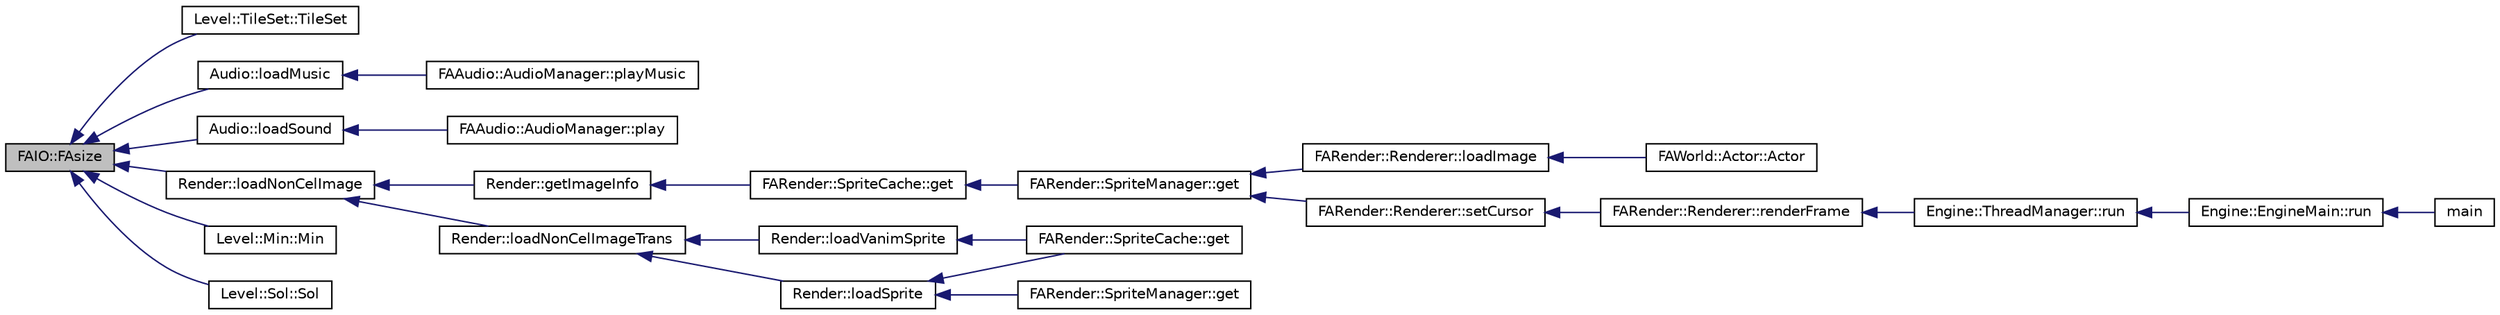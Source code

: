 digraph G
{
  edge [fontname="Helvetica",fontsize="10",labelfontname="Helvetica",labelfontsize="10"];
  node [fontname="Helvetica",fontsize="10",shape=record];
  rankdir="LR";
  Node1 [label="FAIO::FAsize",height=0.2,width=0.4,color="black", fillcolor="grey75", style="filled" fontcolor="black"];
  Node1 -> Node2 [dir="back",color="midnightblue",fontsize="10",style="solid",fontname="Helvetica"];
  Node2 [label="Level::TileSet::TileSet",height=0.2,width=0.4,color="black", fillcolor="white", style="filled",URL="$class_level_1_1_tile_set.html#a25885e5e41f2220ddec063dd66615054"];
  Node1 -> Node3 [dir="back",color="midnightblue",fontsize="10",style="solid",fontname="Helvetica"];
  Node3 [label="Audio::loadMusic",height=0.2,width=0.4,color="black", fillcolor="white", style="filled",URL="$namespace_audio.html#aa723124f1d8ab10a57d74aac0df5d5cb"];
  Node3 -> Node4 [dir="back",color="midnightblue",fontsize="10",style="solid",fontname="Helvetica"];
  Node4 [label="FAAudio::AudioManager::playMusic",height=0.2,width=0.4,color="black", fillcolor="white", style="filled",URL="$class_f_a_audio_1_1_audio_manager.html#a9eaf93569374ad7fed5b0229d4e36e8b"];
  Node1 -> Node5 [dir="back",color="midnightblue",fontsize="10",style="solid",fontname="Helvetica"];
  Node5 [label="Audio::loadSound",height=0.2,width=0.4,color="black", fillcolor="white", style="filled",URL="$namespace_audio.html#a640626e3ff91a05bf85051aa564d2be7"];
  Node5 -> Node6 [dir="back",color="midnightblue",fontsize="10",style="solid",fontname="Helvetica"];
  Node6 [label="FAAudio::AudioManager::play",height=0.2,width=0.4,color="black", fillcolor="white", style="filled",URL="$class_f_a_audio_1_1_audio_manager.html#a1c562d006a318f6c682dd80e6a278996"];
  Node1 -> Node7 [dir="back",color="midnightblue",fontsize="10",style="solid",fontname="Helvetica"];
  Node7 [label="Render::loadNonCelImage",height=0.2,width=0.4,color="black", fillcolor="white", style="filled",URL="$namespace_render.html#ac19fcc278cfef53ca0b941ff040fb5d3"];
  Node7 -> Node8 [dir="back",color="midnightblue",fontsize="10",style="solid",fontname="Helvetica"];
  Node8 [label="Render::getImageInfo",height=0.2,width=0.4,color="black", fillcolor="white", style="filled",URL="$namespace_render.html#a04af26977f421431f3a4569af1b877f4"];
  Node8 -> Node9 [dir="back",color="midnightblue",fontsize="10",style="solid",fontname="Helvetica"];
  Node9 [label="FARender::SpriteCache::get",height=0.2,width=0.4,color="black", fillcolor="white", style="filled",URL="$class_f_a_render_1_1_sprite_cache.html#ad480d3c6ae72f0a19439e542bea9356c",tooltip="To be called from the game thread."];
  Node9 -> Node10 [dir="back",color="midnightblue",fontsize="10",style="solid",fontname="Helvetica"];
  Node10 [label="FARender::SpriteManager::get",height=0.2,width=0.4,color="black", fillcolor="white", style="filled",URL="$class_f_a_render_1_1_sprite_manager.html#aea2af871429cd9ac16e419e17ec03da5",tooltip="To be called from the game thread."];
  Node10 -> Node11 [dir="back",color="midnightblue",fontsize="10",style="solid",fontname="Helvetica"];
  Node11 [label="FARender::Renderer::loadImage",height=0.2,width=0.4,color="black", fillcolor="white", style="filled",URL="$class_f_a_render_1_1_renderer.html#ac3bcc5a3217058dc2a3ce0469cbbd37a"];
  Node11 -> Node12 [dir="back",color="midnightblue",fontsize="10",style="solid",fontname="Helvetica"];
  Node12 [label="FAWorld::Actor::Actor",height=0.2,width=0.4,color="black", fillcolor="white", style="filled",URL="$class_f_a_world_1_1_actor.html#ab9e28a0505dc7a3040e249c563badd37"];
  Node10 -> Node13 [dir="back",color="midnightblue",fontsize="10",style="solid",fontname="Helvetica"];
  Node13 [label="FARender::Renderer::setCursor",height=0.2,width=0.4,color="black", fillcolor="white", style="filled",URL="$class_f_a_render_1_1_renderer.html#aa73fae0f49236c7a83fa6b01a9e5e8d4"];
  Node13 -> Node14 [dir="back",color="midnightblue",fontsize="10",style="solid",fontname="Helvetica"];
  Node14 [label="FARender::Renderer::renderFrame",height=0.2,width=0.4,color="black", fillcolor="white", style="filled",URL="$class_f_a_render_1_1_renderer.html#ad6e983189d6cf6b7aaef89d54ed89396",tooltip="To be called only by Engine::ThreadManager."];
  Node14 -> Node15 [dir="back",color="midnightblue",fontsize="10",style="solid",fontname="Helvetica"];
  Node15 [label="Engine::ThreadManager::run",height=0.2,width=0.4,color="black", fillcolor="white", style="filled",URL="$class_engine_1_1_thread_manager.html#ab99a6ee7b73f2e9b24a824e811df5d88"];
  Node15 -> Node16 [dir="back",color="midnightblue",fontsize="10",style="solid",fontname="Helvetica"];
  Node16 [label="Engine::EngineMain::run",height=0.2,width=0.4,color="black", fillcolor="white", style="filled",URL="$class_engine_1_1_engine_main.html#a5a16165ab6d6e9f2bb2f2739bd1b11bf"];
  Node16 -> Node17 [dir="back",color="midnightblue",fontsize="10",style="solid",fontname="Helvetica"];
  Node17 [label="main",height=0.2,width=0.4,color="black", fillcolor="white", style="filled",URL="$freeablo_2main_8cpp.html#a3c04138a5bfe5d72780bb7e82a18e627"];
  Node7 -> Node18 [dir="back",color="midnightblue",fontsize="10",style="solid",fontname="Helvetica"];
  Node18 [label="Render::loadNonCelImageTrans",height=0.2,width=0.4,color="black", fillcolor="white", style="filled",URL="$namespace_render.html#a104d79dc130b58dd05645cc9ddfbe307"];
  Node18 -> Node19 [dir="back",color="midnightblue",fontsize="10",style="solid",fontname="Helvetica"];
  Node19 [label="Render::loadSprite",height=0.2,width=0.4,color="black", fillcolor="white", style="filled",URL="$namespace_render.html#a39ae636123baef1a7d42446331c82b28"];
  Node19 -> Node20 [dir="back",color="midnightblue",fontsize="10",style="solid",fontname="Helvetica"];
  Node20 [label="FARender::SpriteCache::get",height=0.2,width=0.4,color="black", fillcolor="white", style="filled",URL="$class_f_a_render_1_1_sprite_cache.html#aaede499b2c79f9f1cf535f37887d2f99",tooltip="To be called from the render thread."];
  Node19 -> Node21 [dir="back",color="midnightblue",fontsize="10",style="solid",fontname="Helvetica"];
  Node21 [label="FARender::SpriteManager::get",height=0.2,width=0.4,color="black", fillcolor="white", style="filled",URL="$class_f_a_render_1_1_sprite_manager.html#a4897198f560005dd7067150c3ed3ed2d",tooltip="To be called from the render thread."];
  Node18 -> Node22 [dir="back",color="midnightblue",fontsize="10",style="solid",fontname="Helvetica"];
  Node22 [label="Render::loadVanimSprite",height=0.2,width=0.4,color="black", fillcolor="white", style="filled",URL="$namespace_render.html#ac6568e7174aad7806fee63be8c2cca9c"];
  Node22 -> Node20 [dir="back",color="midnightblue",fontsize="10",style="solid",fontname="Helvetica"];
  Node1 -> Node23 [dir="back",color="midnightblue",fontsize="10",style="solid",fontname="Helvetica"];
  Node23 [label="Level::Min::Min",height=0.2,width=0.4,color="black", fillcolor="white", style="filled",URL="$class_level_1_1_min.html#ab29c456876f2cc69a0247e419fa17337"];
  Node1 -> Node24 [dir="back",color="midnightblue",fontsize="10",style="solid",fontname="Helvetica"];
  Node24 [label="Level::Sol::Sol",height=0.2,width=0.4,color="black", fillcolor="white", style="filled",URL="$class_level_1_1_sol.html#ab1b97555d237cb1c671bfdbb3de5d129"];
}
